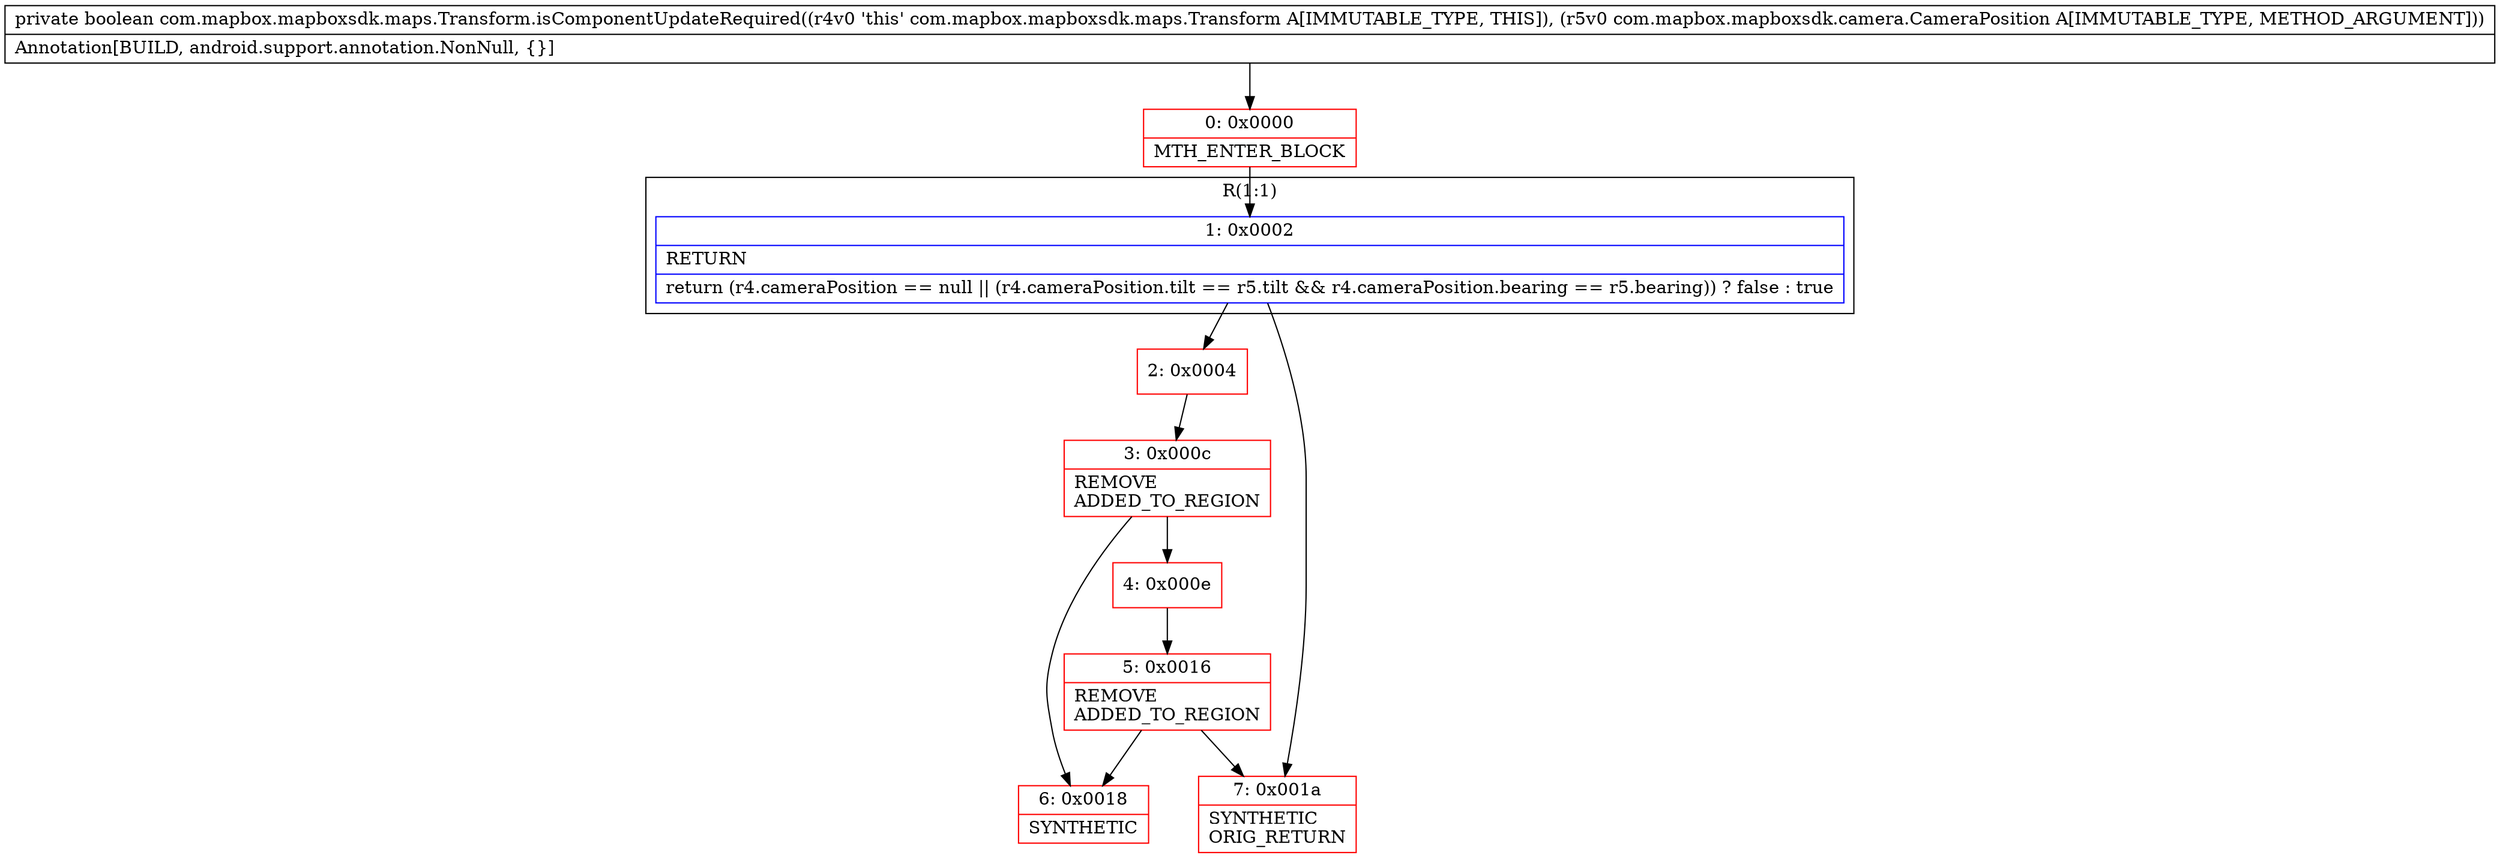 digraph "CFG forcom.mapbox.mapboxsdk.maps.Transform.isComponentUpdateRequired(Lcom\/mapbox\/mapboxsdk\/camera\/CameraPosition;)Z" {
subgraph cluster_Region_1640665996 {
label = "R(1:1)";
node [shape=record,color=blue];
Node_1 [shape=record,label="{1\:\ 0x0002|RETURN\l|return (r4.cameraPosition == null \|\| (r4.cameraPosition.tilt == r5.tilt && r4.cameraPosition.bearing == r5.bearing)) ? false : true\l}"];
}
Node_0 [shape=record,color=red,label="{0\:\ 0x0000|MTH_ENTER_BLOCK\l}"];
Node_2 [shape=record,color=red,label="{2\:\ 0x0004}"];
Node_3 [shape=record,color=red,label="{3\:\ 0x000c|REMOVE\lADDED_TO_REGION\l}"];
Node_4 [shape=record,color=red,label="{4\:\ 0x000e}"];
Node_5 [shape=record,color=red,label="{5\:\ 0x0016|REMOVE\lADDED_TO_REGION\l}"];
Node_6 [shape=record,color=red,label="{6\:\ 0x0018|SYNTHETIC\l}"];
Node_7 [shape=record,color=red,label="{7\:\ 0x001a|SYNTHETIC\lORIG_RETURN\l}"];
MethodNode[shape=record,label="{private boolean com.mapbox.mapboxsdk.maps.Transform.isComponentUpdateRequired((r4v0 'this' com.mapbox.mapboxsdk.maps.Transform A[IMMUTABLE_TYPE, THIS]), (r5v0 com.mapbox.mapboxsdk.camera.CameraPosition A[IMMUTABLE_TYPE, METHOD_ARGUMENT]))  | Annotation[BUILD, android.support.annotation.NonNull, \{\}]\l}"];
MethodNode -> Node_0;
Node_1 -> Node_2;
Node_1 -> Node_7;
Node_0 -> Node_1;
Node_2 -> Node_3;
Node_3 -> Node_4;
Node_3 -> Node_6;
Node_4 -> Node_5;
Node_5 -> Node_6;
Node_5 -> Node_7;
}


